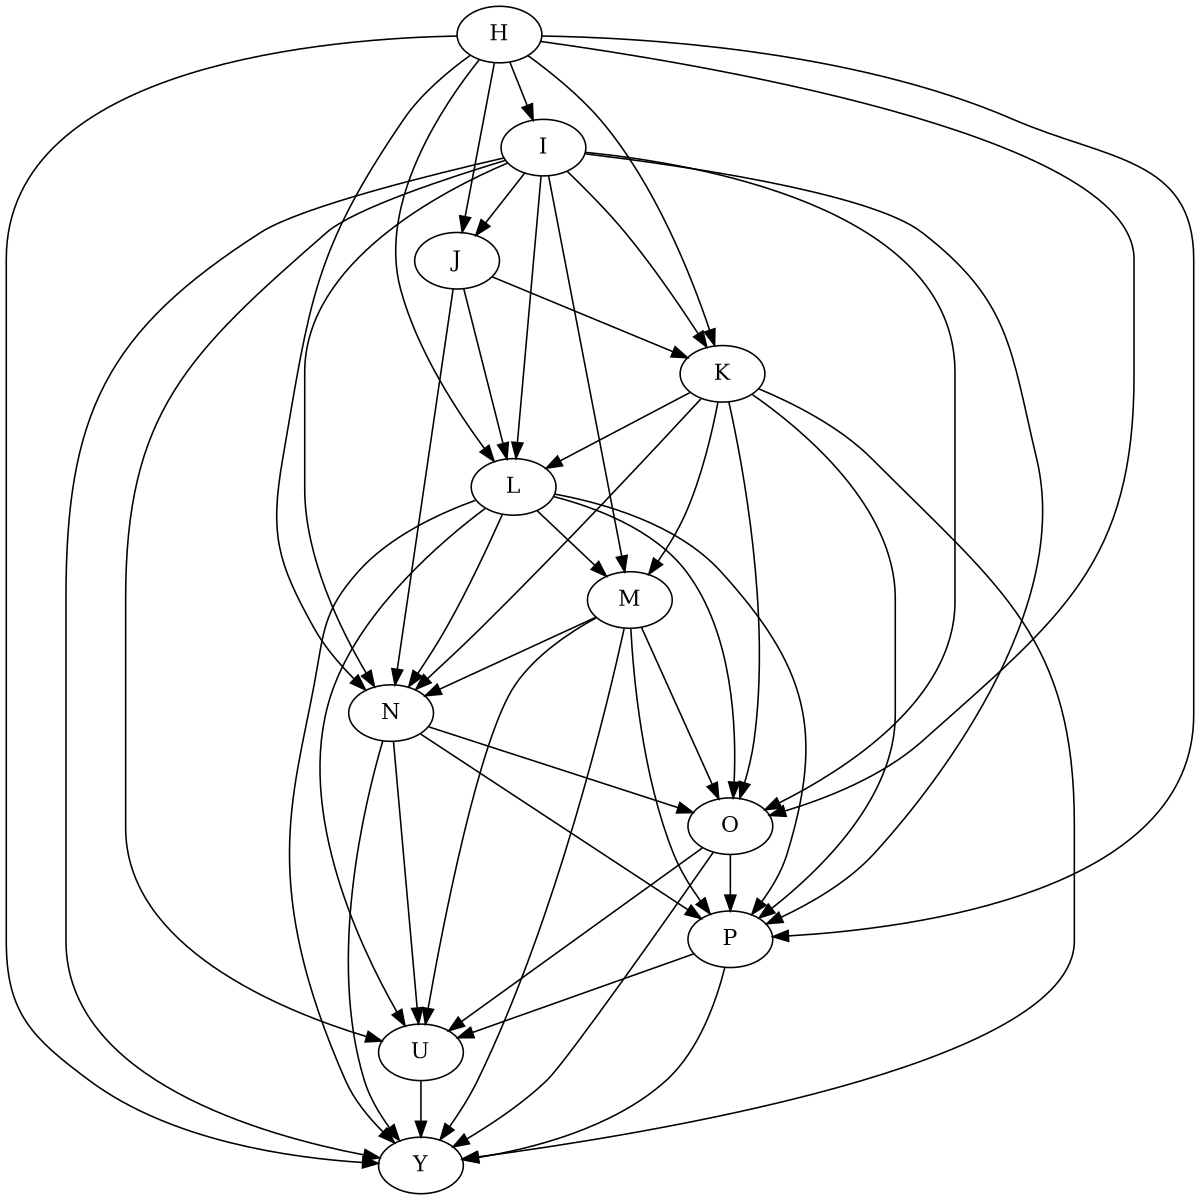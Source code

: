 digraph Alphabet {
	size = "8,8";
	H -> I;
	H -> L;
	H -> Y;
	H -> N;
	H -> P;
	H -> O;
	H -> K;
	H -> J;
	I -> L;
	I -> U;
	I -> Y;
	I -> M;
	I -> N;
	I -> P;
	I -> O;
	I -> K;
	I -> J;
	L -> U;
	L -> Y;
	L -> M;
	L -> N;
	L -> P;
	L -> O;
	U -> Y;
	M -> U;
	M -> Y;
	M -> N;
	M -> P;
	M -> O;
	N -> U;
	N -> Y;
	N -> P;
	N -> O;
	P -> U;
	P -> Y;
	O -> U;
	O -> Y;
	O -> P;
	K -> L;
	K -> Y;
	K -> M;
	K -> N;
	K -> P;
	K -> O;
	J -> L;
	J -> N;
	J -> K;
	H;
	I;
	L;
	U;
	Y;
	M;
	N;
	P;
	O;
	K;
	J;
}
